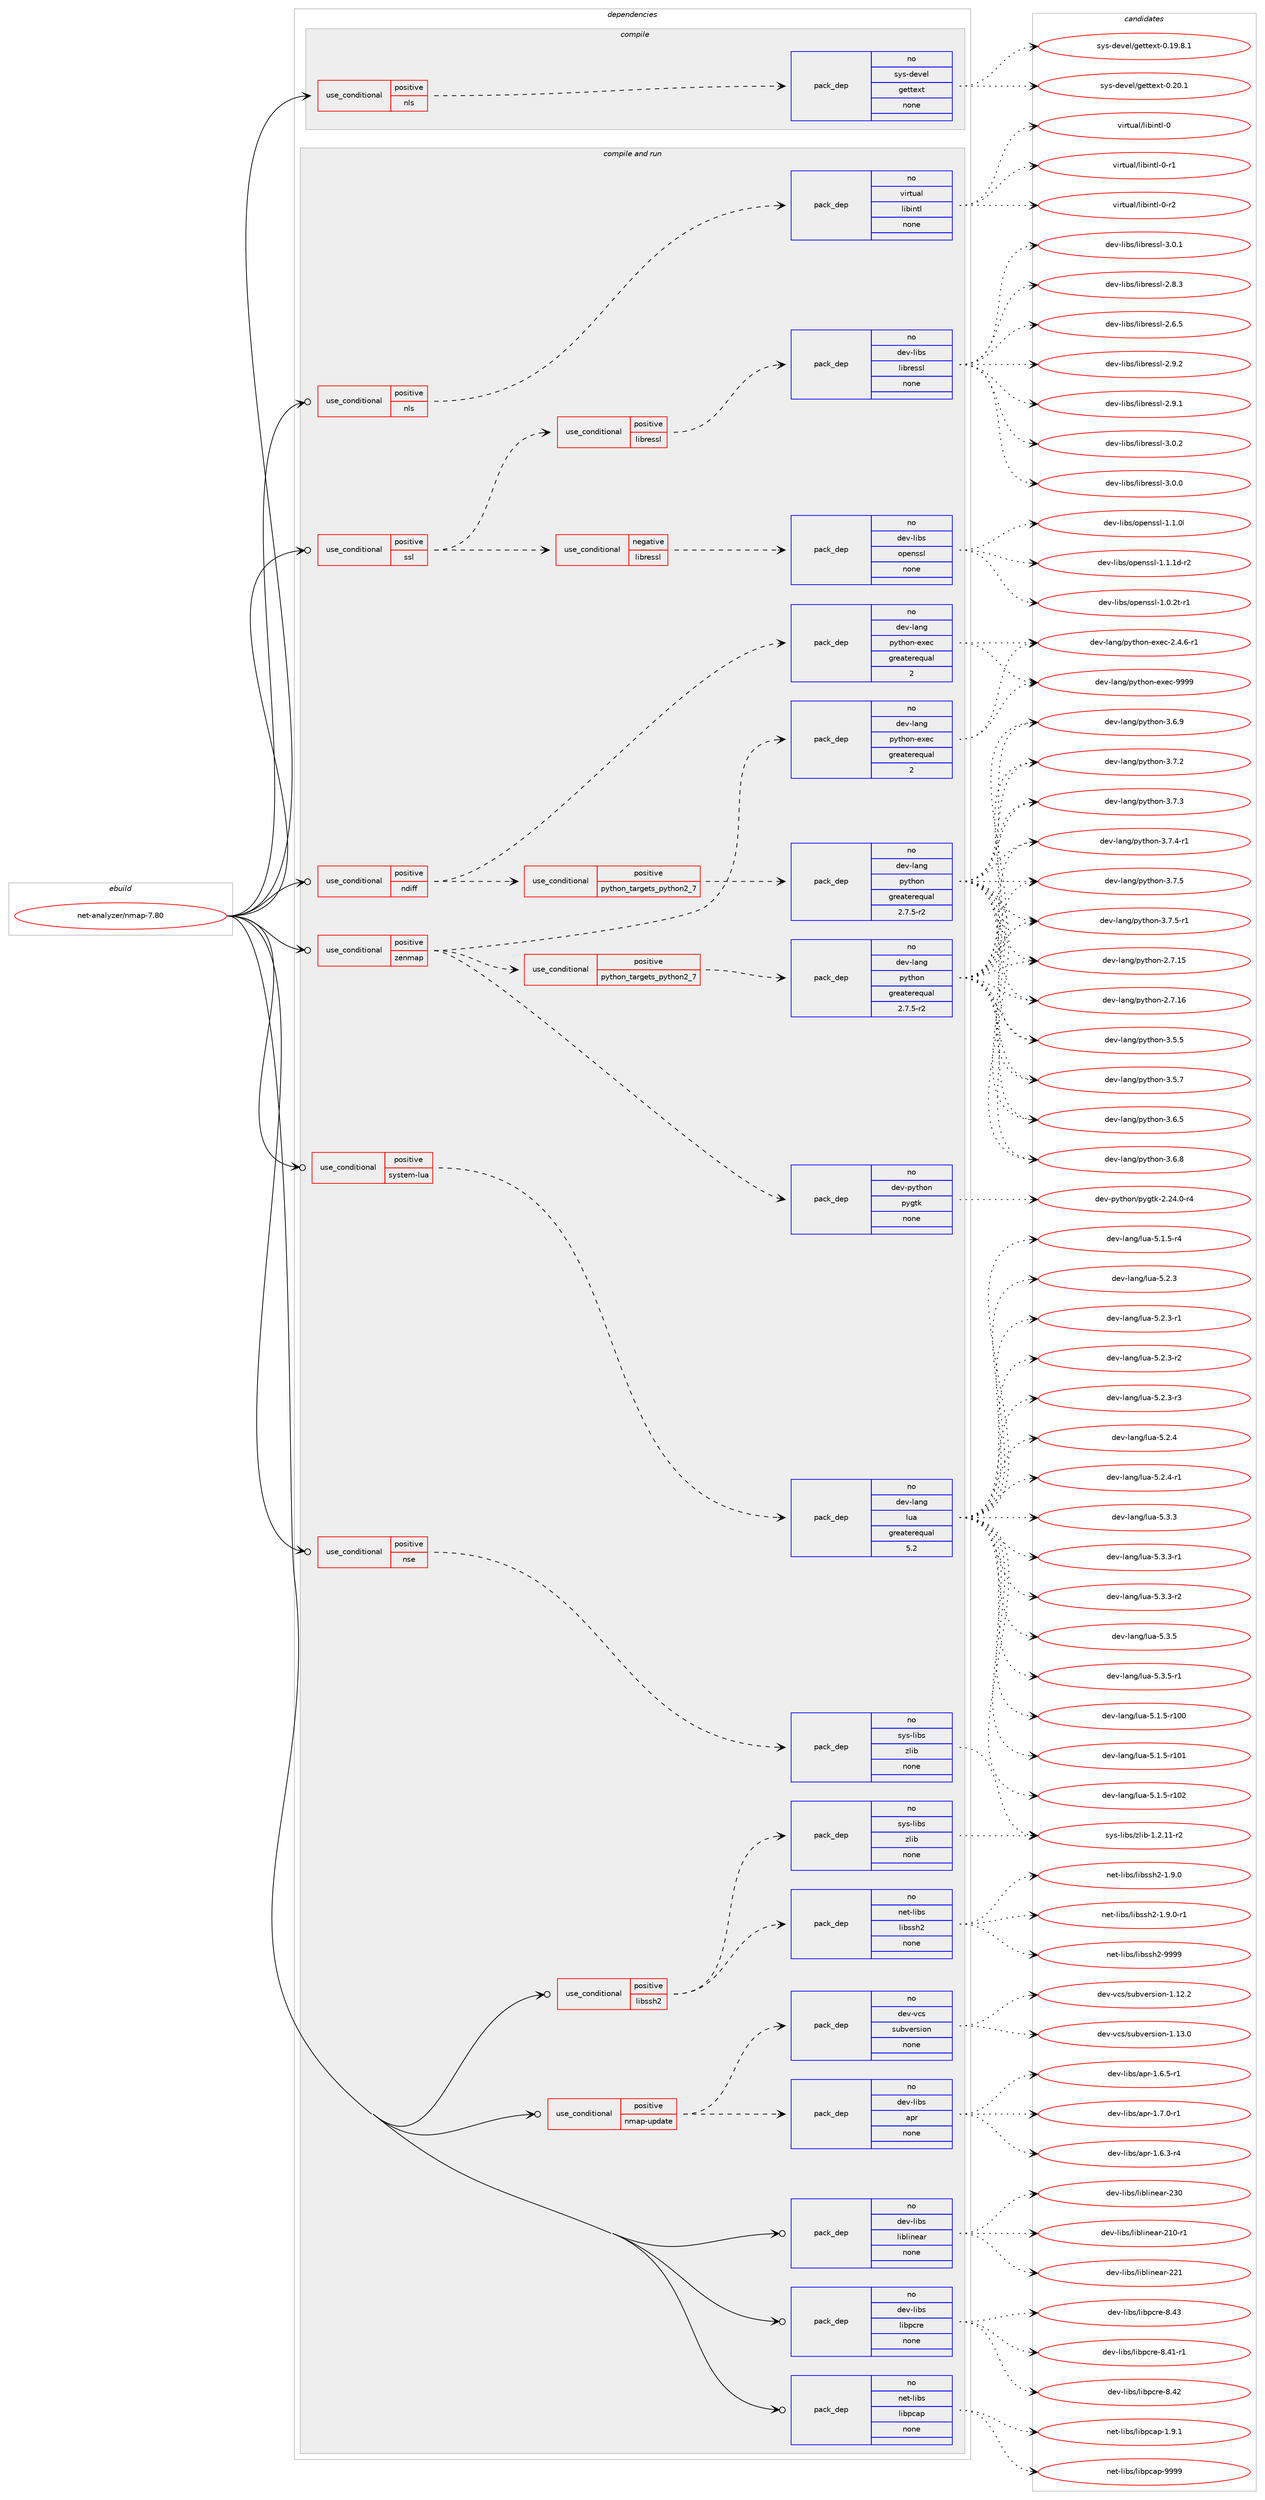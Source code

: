 digraph prolog {

# *************
# Graph options
# *************

newrank=true;
concentrate=true;
compound=true;
graph [rankdir=LR,fontname=Helvetica,fontsize=10,ranksep=1.5];#, ranksep=2.5, nodesep=0.2];
edge  [arrowhead=vee];
node  [fontname=Helvetica,fontsize=10];

# **********
# The ebuild
# **********

subgraph cluster_leftcol {
color=gray;
rank=same;
label=<<i>ebuild</i>>;
id [label="net-analyzer/nmap-7.80", color=red, width=4, href="../net-analyzer/nmap-7.80.svg"];
}

# ****************
# The dependencies
# ****************

subgraph cluster_midcol {
color=gray;
label=<<i>dependencies</i>>;
subgraph cluster_compile {
fillcolor="#eeeeee";
style=filled;
label=<<i>compile</i>>;
subgraph cond198270 {
dependency814905 [label=<<TABLE BORDER="0" CELLBORDER="1" CELLSPACING="0" CELLPADDING="4"><TR><TD ROWSPAN="3" CELLPADDING="10">use_conditional</TD></TR><TR><TD>positive</TD></TR><TR><TD>nls</TD></TR></TABLE>>, shape=none, color=red];
subgraph pack602401 {
dependency814906 [label=<<TABLE BORDER="0" CELLBORDER="1" CELLSPACING="0" CELLPADDING="4" WIDTH="220"><TR><TD ROWSPAN="6" CELLPADDING="30">pack_dep</TD></TR><TR><TD WIDTH="110">no</TD></TR><TR><TD>sys-devel</TD></TR><TR><TD>gettext</TD></TR><TR><TD>none</TD></TR><TR><TD></TD></TR></TABLE>>, shape=none, color=blue];
}
dependency814905:e -> dependency814906:w [weight=20,style="dashed",arrowhead="vee"];
}
id:e -> dependency814905:w [weight=20,style="solid",arrowhead="vee"];
}
subgraph cluster_compileandrun {
fillcolor="#eeeeee";
style=filled;
label=<<i>compile and run</i>>;
subgraph cond198271 {
dependency814907 [label=<<TABLE BORDER="0" CELLBORDER="1" CELLSPACING="0" CELLPADDING="4"><TR><TD ROWSPAN="3" CELLPADDING="10">use_conditional</TD></TR><TR><TD>positive</TD></TR><TR><TD>libssh2</TD></TR></TABLE>>, shape=none, color=red];
subgraph pack602402 {
dependency814908 [label=<<TABLE BORDER="0" CELLBORDER="1" CELLSPACING="0" CELLPADDING="4" WIDTH="220"><TR><TD ROWSPAN="6" CELLPADDING="30">pack_dep</TD></TR><TR><TD WIDTH="110">no</TD></TR><TR><TD>net-libs</TD></TR><TR><TD>libssh2</TD></TR><TR><TD>none</TD></TR><TR><TD></TD></TR></TABLE>>, shape=none, color=blue];
}
dependency814907:e -> dependency814908:w [weight=20,style="dashed",arrowhead="vee"];
subgraph pack602403 {
dependency814909 [label=<<TABLE BORDER="0" CELLBORDER="1" CELLSPACING="0" CELLPADDING="4" WIDTH="220"><TR><TD ROWSPAN="6" CELLPADDING="30">pack_dep</TD></TR><TR><TD WIDTH="110">no</TD></TR><TR><TD>sys-libs</TD></TR><TR><TD>zlib</TD></TR><TR><TD>none</TD></TR><TR><TD></TD></TR></TABLE>>, shape=none, color=blue];
}
dependency814907:e -> dependency814909:w [weight=20,style="dashed",arrowhead="vee"];
}
id:e -> dependency814907:w [weight=20,style="solid",arrowhead="odotvee"];
subgraph cond198272 {
dependency814910 [label=<<TABLE BORDER="0" CELLBORDER="1" CELLSPACING="0" CELLPADDING="4"><TR><TD ROWSPAN="3" CELLPADDING="10">use_conditional</TD></TR><TR><TD>positive</TD></TR><TR><TD>ndiff</TD></TR></TABLE>>, shape=none, color=red];
subgraph cond198273 {
dependency814911 [label=<<TABLE BORDER="0" CELLBORDER="1" CELLSPACING="0" CELLPADDING="4"><TR><TD ROWSPAN="3" CELLPADDING="10">use_conditional</TD></TR><TR><TD>positive</TD></TR><TR><TD>python_targets_python2_7</TD></TR></TABLE>>, shape=none, color=red];
subgraph pack602404 {
dependency814912 [label=<<TABLE BORDER="0" CELLBORDER="1" CELLSPACING="0" CELLPADDING="4" WIDTH="220"><TR><TD ROWSPAN="6" CELLPADDING="30">pack_dep</TD></TR><TR><TD WIDTH="110">no</TD></TR><TR><TD>dev-lang</TD></TR><TR><TD>python</TD></TR><TR><TD>greaterequal</TD></TR><TR><TD>2.7.5-r2</TD></TR></TABLE>>, shape=none, color=blue];
}
dependency814911:e -> dependency814912:w [weight=20,style="dashed",arrowhead="vee"];
}
dependency814910:e -> dependency814911:w [weight=20,style="dashed",arrowhead="vee"];
subgraph pack602405 {
dependency814913 [label=<<TABLE BORDER="0" CELLBORDER="1" CELLSPACING="0" CELLPADDING="4" WIDTH="220"><TR><TD ROWSPAN="6" CELLPADDING="30">pack_dep</TD></TR><TR><TD WIDTH="110">no</TD></TR><TR><TD>dev-lang</TD></TR><TR><TD>python-exec</TD></TR><TR><TD>greaterequal</TD></TR><TR><TD>2</TD></TR></TABLE>>, shape=none, color=blue];
}
dependency814910:e -> dependency814913:w [weight=20,style="dashed",arrowhead="vee"];
}
id:e -> dependency814910:w [weight=20,style="solid",arrowhead="odotvee"];
subgraph cond198274 {
dependency814914 [label=<<TABLE BORDER="0" CELLBORDER="1" CELLSPACING="0" CELLPADDING="4"><TR><TD ROWSPAN="3" CELLPADDING="10">use_conditional</TD></TR><TR><TD>positive</TD></TR><TR><TD>nls</TD></TR></TABLE>>, shape=none, color=red];
subgraph pack602406 {
dependency814915 [label=<<TABLE BORDER="0" CELLBORDER="1" CELLSPACING="0" CELLPADDING="4" WIDTH="220"><TR><TD ROWSPAN="6" CELLPADDING="30">pack_dep</TD></TR><TR><TD WIDTH="110">no</TD></TR><TR><TD>virtual</TD></TR><TR><TD>libintl</TD></TR><TR><TD>none</TD></TR><TR><TD></TD></TR></TABLE>>, shape=none, color=blue];
}
dependency814914:e -> dependency814915:w [weight=20,style="dashed",arrowhead="vee"];
}
id:e -> dependency814914:w [weight=20,style="solid",arrowhead="odotvee"];
subgraph cond198275 {
dependency814916 [label=<<TABLE BORDER="0" CELLBORDER="1" CELLSPACING="0" CELLPADDING="4"><TR><TD ROWSPAN="3" CELLPADDING="10">use_conditional</TD></TR><TR><TD>positive</TD></TR><TR><TD>nmap-update</TD></TR></TABLE>>, shape=none, color=red];
subgraph pack602407 {
dependency814917 [label=<<TABLE BORDER="0" CELLBORDER="1" CELLSPACING="0" CELLPADDING="4" WIDTH="220"><TR><TD ROWSPAN="6" CELLPADDING="30">pack_dep</TD></TR><TR><TD WIDTH="110">no</TD></TR><TR><TD>dev-libs</TD></TR><TR><TD>apr</TD></TR><TR><TD>none</TD></TR><TR><TD></TD></TR></TABLE>>, shape=none, color=blue];
}
dependency814916:e -> dependency814917:w [weight=20,style="dashed",arrowhead="vee"];
subgraph pack602408 {
dependency814918 [label=<<TABLE BORDER="0" CELLBORDER="1" CELLSPACING="0" CELLPADDING="4" WIDTH="220"><TR><TD ROWSPAN="6" CELLPADDING="30">pack_dep</TD></TR><TR><TD WIDTH="110">no</TD></TR><TR><TD>dev-vcs</TD></TR><TR><TD>subversion</TD></TR><TR><TD>none</TD></TR><TR><TD></TD></TR></TABLE>>, shape=none, color=blue];
}
dependency814916:e -> dependency814918:w [weight=20,style="dashed",arrowhead="vee"];
}
id:e -> dependency814916:w [weight=20,style="solid",arrowhead="odotvee"];
subgraph cond198276 {
dependency814919 [label=<<TABLE BORDER="0" CELLBORDER="1" CELLSPACING="0" CELLPADDING="4"><TR><TD ROWSPAN="3" CELLPADDING="10">use_conditional</TD></TR><TR><TD>positive</TD></TR><TR><TD>nse</TD></TR></TABLE>>, shape=none, color=red];
subgraph pack602409 {
dependency814920 [label=<<TABLE BORDER="0" CELLBORDER="1" CELLSPACING="0" CELLPADDING="4" WIDTH="220"><TR><TD ROWSPAN="6" CELLPADDING="30">pack_dep</TD></TR><TR><TD WIDTH="110">no</TD></TR><TR><TD>sys-libs</TD></TR><TR><TD>zlib</TD></TR><TR><TD>none</TD></TR><TR><TD></TD></TR></TABLE>>, shape=none, color=blue];
}
dependency814919:e -> dependency814920:w [weight=20,style="dashed",arrowhead="vee"];
}
id:e -> dependency814919:w [weight=20,style="solid",arrowhead="odotvee"];
subgraph cond198277 {
dependency814921 [label=<<TABLE BORDER="0" CELLBORDER="1" CELLSPACING="0" CELLPADDING="4"><TR><TD ROWSPAN="3" CELLPADDING="10">use_conditional</TD></TR><TR><TD>positive</TD></TR><TR><TD>ssl</TD></TR></TABLE>>, shape=none, color=red];
subgraph cond198278 {
dependency814922 [label=<<TABLE BORDER="0" CELLBORDER="1" CELLSPACING="0" CELLPADDING="4"><TR><TD ROWSPAN="3" CELLPADDING="10">use_conditional</TD></TR><TR><TD>negative</TD></TR><TR><TD>libressl</TD></TR></TABLE>>, shape=none, color=red];
subgraph pack602410 {
dependency814923 [label=<<TABLE BORDER="0" CELLBORDER="1" CELLSPACING="0" CELLPADDING="4" WIDTH="220"><TR><TD ROWSPAN="6" CELLPADDING="30">pack_dep</TD></TR><TR><TD WIDTH="110">no</TD></TR><TR><TD>dev-libs</TD></TR><TR><TD>openssl</TD></TR><TR><TD>none</TD></TR><TR><TD></TD></TR></TABLE>>, shape=none, color=blue];
}
dependency814922:e -> dependency814923:w [weight=20,style="dashed",arrowhead="vee"];
}
dependency814921:e -> dependency814922:w [weight=20,style="dashed",arrowhead="vee"];
subgraph cond198279 {
dependency814924 [label=<<TABLE BORDER="0" CELLBORDER="1" CELLSPACING="0" CELLPADDING="4"><TR><TD ROWSPAN="3" CELLPADDING="10">use_conditional</TD></TR><TR><TD>positive</TD></TR><TR><TD>libressl</TD></TR></TABLE>>, shape=none, color=red];
subgraph pack602411 {
dependency814925 [label=<<TABLE BORDER="0" CELLBORDER="1" CELLSPACING="0" CELLPADDING="4" WIDTH="220"><TR><TD ROWSPAN="6" CELLPADDING="30">pack_dep</TD></TR><TR><TD WIDTH="110">no</TD></TR><TR><TD>dev-libs</TD></TR><TR><TD>libressl</TD></TR><TR><TD>none</TD></TR><TR><TD></TD></TR></TABLE>>, shape=none, color=blue];
}
dependency814924:e -> dependency814925:w [weight=20,style="dashed",arrowhead="vee"];
}
dependency814921:e -> dependency814924:w [weight=20,style="dashed",arrowhead="vee"];
}
id:e -> dependency814921:w [weight=20,style="solid",arrowhead="odotvee"];
subgraph cond198280 {
dependency814926 [label=<<TABLE BORDER="0" CELLBORDER="1" CELLSPACING="0" CELLPADDING="4"><TR><TD ROWSPAN="3" CELLPADDING="10">use_conditional</TD></TR><TR><TD>positive</TD></TR><TR><TD>system-lua</TD></TR></TABLE>>, shape=none, color=red];
subgraph pack602412 {
dependency814927 [label=<<TABLE BORDER="0" CELLBORDER="1" CELLSPACING="0" CELLPADDING="4" WIDTH="220"><TR><TD ROWSPAN="6" CELLPADDING="30">pack_dep</TD></TR><TR><TD WIDTH="110">no</TD></TR><TR><TD>dev-lang</TD></TR><TR><TD>lua</TD></TR><TR><TD>greaterequal</TD></TR><TR><TD>5.2</TD></TR></TABLE>>, shape=none, color=blue];
}
dependency814926:e -> dependency814927:w [weight=20,style="dashed",arrowhead="vee"];
}
id:e -> dependency814926:w [weight=20,style="solid",arrowhead="odotvee"];
subgraph cond198281 {
dependency814928 [label=<<TABLE BORDER="0" CELLBORDER="1" CELLSPACING="0" CELLPADDING="4"><TR><TD ROWSPAN="3" CELLPADDING="10">use_conditional</TD></TR><TR><TD>positive</TD></TR><TR><TD>zenmap</TD></TR></TABLE>>, shape=none, color=red];
subgraph pack602413 {
dependency814929 [label=<<TABLE BORDER="0" CELLBORDER="1" CELLSPACING="0" CELLPADDING="4" WIDTH="220"><TR><TD ROWSPAN="6" CELLPADDING="30">pack_dep</TD></TR><TR><TD WIDTH="110">no</TD></TR><TR><TD>dev-python</TD></TR><TR><TD>pygtk</TD></TR><TR><TD>none</TD></TR><TR><TD></TD></TR></TABLE>>, shape=none, color=blue];
}
dependency814928:e -> dependency814929:w [weight=20,style="dashed",arrowhead="vee"];
subgraph cond198282 {
dependency814930 [label=<<TABLE BORDER="0" CELLBORDER="1" CELLSPACING="0" CELLPADDING="4"><TR><TD ROWSPAN="3" CELLPADDING="10">use_conditional</TD></TR><TR><TD>positive</TD></TR><TR><TD>python_targets_python2_7</TD></TR></TABLE>>, shape=none, color=red];
subgraph pack602414 {
dependency814931 [label=<<TABLE BORDER="0" CELLBORDER="1" CELLSPACING="0" CELLPADDING="4" WIDTH="220"><TR><TD ROWSPAN="6" CELLPADDING="30">pack_dep</TD></TR><TR><TD WIDTH="110">no</TD></TR><TR><TD>dev-lang</TD></TR><TR><TD>python</TD></TR><TR><TD>greaterequal</TD></TR><TR><TD>2.7.5-r2</TD></TR></TABLE>>, shape=none, color=blue];
}
dependency814930:e -> dependency814931:w [weight=20,style="dashed",arrowhead="vee"];
}
dependency814928:e -> dependency814930:w [weight=20,style="dashed",arrowhead="vee"];
subgraph pack602415 {
dependency814932 [label=<<TABLE BORDER="0" CELLBORDER="1" CELLSPACING="0" CELLPADDING="4" WIDTH="220"><TR><TD ROWSPAN="6" CELLPADDING="30">pack_dep</TD></TR><TR><TD WIDTH="110">no</TD></TR><TR><TD>dev-lang</TD></TR><TR><TD>python-exec</TD></TR><TR><TD>greaterequal</TD></TR><TR><TD>2</TD></TR></TABLE>>, shape=none, color=blue];
}
dependency814928:e -> dependency814932:w [weight=20,style="dashed",arrowhead="vee"];
}
id:e -> dependency814928:w [weight=20,style="solid",arrowhead="odotvee"];
subgraph pack602416 {
dependency814933 [label=<<TABLE BORDER="0" CELLBORDER="1" CELLSPACING="0" CELLPADDING="4" WIDTH="220"><TR><TD ROWSPAN="6" CELLPADDING="30">pack_dep</TD></TR><TR><TD WIDTH="110">no</TD></TR><TR><TD>dev-libs</TD></TR><TR><TD>liblinear</TD></TR><TR><TD>none</TD></TR><TR><TD></TD></TR></TABLE>>, shape=none, color=blue];
}
id:e -> dependency814933:w [weight=20,style="solid",arrowhead="odotvee"];
subgraph pack602417 {
dependency814934 [label=<<TABLE BORDER="0" CELLBORDER="1" CELLSPACING="0" CELLPADDING="4" WIDTH="220"><TR><TD ROWSPAN="6" CELLPADDING="30">pack_dep</TD></TR><TR><TD WIDTH="110">no</TD></TR><TR><TD>dev-libs</TD></TR><TR><TD>libpcre</TD></TR><TR><TD>none</TD></TR><TR><TD></TD></TR></TABLE>>, shape=none, color=blue];
}
id:e -> dependency814934:w [weight=20,style="solid",arrowhead="odotvee"];
subgraph pack602418 {
dependency814935 [label=<<TABLE BORDER="0" CELLBORDER="1" CELLSPACING="0" CELLPADDING="4" WIDTH="220"><TR><TD ROWSPAN="6" CELLPADDING="30">pack_dep</TD></TR><TR><TD WIDTH="110">no</TD></TR><TR><TD>net-libs</TD></TR><TR><TD>libpcap</TD></TR><TR><TD>none</TD></TR><TR><TD></TD></TR></TABLE>>, shape=none, color=blue];
}
id:e -> dependency814935:w [weight=20,style="solid",arrowhead="odotvee"];
}
subgraph cluster_run {
fillcolor="#eeeeee";
style=filled;
label=<<i>run</i>>;
}
}

# **************
# The candidates
# **************

subgraph cluster_choices {
rank=same;
color=gray;
label=<<i>candidates</i>>;

subgraph choice602401 {
color=black;
nodesep=1;
choice1151211154510010111810110847103101116116101120116454846495746564649 [label="sys-devel/gettext-0.19.8.1", color=red, width=4,href="../sys-devel/gettext-0.19.8.1.svg"];
choice115121115451001011181011084710310111611610112011645484650484649 [label="sys-devel/gettext-0.20.1", color=red, width=4,href="../sys-devel/gettext-0.20.1.svg"];
dependency814906:e -> choice1151211154510010111810110847103101116116101120116454846495746564649:w [style=dotted,weight="100"];
dependency814906:e -> choice115121115451001011181011084710310111611610112011645484650484649:w [style=dotted,weight="100"];
}
subgraph choice602402 {
color=black;
nodesep=1;
choice1101011164510810598115471081059811511510450454946574648 [label="net-libs/libssh2-1.9.0", color=red, width=4,href="../net-libs/libssh2-1.9.0.svg"];
choice11010111645108105981154710810598115115104504549465746484511449 [label="net-libs/libssh2-1.9.0-r1", color=red, width=4,href="../net-libs/libssh2-1.9.0-r1.svg"];
choice11010111645108105981154710810598115115104504557575757 [label="net-libs/libssh2-9999", color=red, width=4,href="../net-libs/libssh2-9999.svg"];
dependency814908:e -> choice1101011164510810598115471081059811511510450454946574648:w [style=dotted,weight="100"];
dependency814908:e -> choice11010111645108105981154710810598115115104504549465746484511449:w [style=dotted,weight="100"];
dependency814908:e -> choice11010111645108105981154710810598115115104504557575757:w [style=dotted,weight="100"];
}
subgraph choice602403 {
color=black;
nodesep=1;
choice11512111545108105981154712210810598454946504649494511450 [label="sys-libs/zlib-1.2.11-r2", color=red, width=4,href="../sys-libs/zlib-1.2.11-r2.svg"];
dependency814909:e -> choice11512111545108105981154712210810598454946504649494511450:w [style=dotted,weight="100"];
}
subgraph choice602404 {
color=black;
nodesep=1;
choice10010111845108971101034711212111610411111045504655464953 [label="dev-lang/python-2.7.15", color=red, width=4,href="../dev-lang/python-2.7.15.svg"];
choice10010111845108971101034711212111610411111045504655464954 [label="dev-lang/python-2.7.16", color=red, width=4,href="../dev-lang/python-2.7.16.svg"];
choice100101118451089711010347112121116104111110455146534653 [label="dev-lang/python-3.5.5", color=red, width=4,href="../dev-lang/python-3.5.5.svg"];
choice100101118451089711010347112121116104111110455146534655 [label="dev-lang/python-3.5.7", color=red, width=4,href="../dev-lang/python-3.5.7.svg"];
choice100101118451089711010347112121116104111110455146544653 [label="dev-lang/python-3.6.5", color=red, width=4,href="../dev-lang/python-3.6.5.svg"];
choice100101118451089711010347112121116104111110455146544656 [label="dev-lang/python-3.6.8", color=red, width=4,href="../dev-lang/python-3.6.8.svg"];
choice100101118451089711010347112121116104111110455146544657 [label="dev-lang/python-3.6.9", color=red, width=4,href="../dev-lang/python-3.6.9.svg"];
choice100101118451089711010347112121116104111110455146554650 [label="dev-lang/python-3.7.2", color=red, width=4,href="../dev-lang/python-3.7.2.svg"];
choice100101118451089711010347112121116104111110455146554651 [label="dev-lang/python-3.7.3", color=red, width=4,href="../dev-lang/python-3.7.3.svg"];
choice1001011184510897110103471121211161041111104551465546524511449 [label="dev-lang/python-3.7.4-r1", color=red, width=4,href="../dev-lang/python-3.7.4-r1.svg"];
choice100101118451089711010347112121116104111110455146554653 [label="dev-lang/python-3.7.5", color=red, width=4,href="../dev-lang/python-3.7.5.svg"];
choice1001011184510897110103471121211161041111104551465546534511449 [label="dev-lang/python-3.7.5-r1", color=red, width=4,href="../dev-lang/python-3.7.5-r1.svg"];
dependency814912:e -> choice10010111845108971101034711212111610411111045504655464953:w [style=dotted,weight="100"];
dependency814912:e -> choice10010111845108971101034711212111610411111045504655464954:w [style=dotted,weight="100"];
dependency814912:e -> choice100101118451089711010347112121116104111110455146534653:w [style=dotted,weight="100"];
dependency814912:e -> choice100101118451089711010347112121116104111110455146534655:w [style=dotted,weight="100"];
dependency814912:e -> choice100101118451089711010347112121116104111110455146544653:w [style=dotted,weight="100"];
dependency814912:e -> choice100101118451089711010347112121116104111110455146544656:w [style=dotted,weight="100"];
dependency814912:e -> choice100101118451089711010347112121116104111110455146544657:w [style=dotted,weight="100"];
dependency814912:e -> choice100101118451089711010347112121116104111110455146554650:w [style=dotted,weight="100"];
dependency814912:e -> choice100101118451089711010347112121116104111110455146554651:w [style=dotted,weight="100"];
dependency814912:e -> choice1001011184510897110103471121211161041111104551465546524511449:w [style=dotted,weight="100"];
dependency814912:e -> choice100101118451089711010347112121116104111110455146554653:w [style=dotted,weight="100"];
dependency814912:e -> choice1001011184510897110103471121211161041111104551465546534511449:w [style=dotted,weight="100"];
}
subgraph choice602405 {
color=black;
nodesep=1;
choice10010111845108971101034711212111610411111045101120101994550465246544511449 [label="dev-lang/python-exec-2.4.6-r1", color=red, width=4,href="../dev-lang/python-exec-2.4.6-r1.svg"];
choice10010111845108971101034711212111610411111045101120101994557575757 [label="dev-lang/python-exec-9999", color=red, width=4,href="../dev-lang/python-exec-9999.svg"];
dependency814913:e -> choice10010111845108971101034711212111610411111045101120101994550465246544511449:w [style=dotted,weight="100"];
dependency814913:e -> choice10010111845108971101034711212111610411111045101120101994557575757:w [style=dotted,weight="100"];
}
subgraph choice602406 {
color=black;
nodesep=1;
choice1181051141161179710847108105981051101161084548 [label="virtual/libintl-0", color=red, width=4,href="../virtual/libintl-0.svg"];
choice11810511411611797108471081059810511011610845484511449 [label="virtual/libintl-0-r1", color=red, width=4,href="../virtual/libintl-0-r1.svg"];
choice11810511411611797108471081059810511011610845484511450 [label="virtual/libintl-0-r2", color=red, width=4,href="../virtual/libintl-0-r2.svg"];
dependency814915:e -> choice1181051141161179710847108105981051101161084548:w [style=dotted,weight="100"];
dependency814915:e -> choice11810511411611797108471081059810511011610845484511449:w [style=dotted,weight="100"];
dependency814915:e -> choice11810511411611797108471081059810511011610845484511450:w [style=dotted,weight="100"];
}
subgraph choice602407 {
color=black;
nodesep=1;
choice100101118451081059811547971121144549465446514511452 [label="dev-libs/apr-1.6.3-r4", color=red, width=4,href="../dev-libs/apr-1.6.3-r4.svg"];
choice100101118451081059811547971121144549465446534511449 [label="dev-libs/apr-1.6.5-r1", color=red, width=4,href="../dev-libs/apr-1.6.5-r1.svg"];
choice100101118451081059811547971121144549465546484511449 [label="dev-libs/apr-1.7.0-r1", color=red, width=4,href="../dev-libs/apr-1.7.0-r1.svg"];
dependency814917:e -> choice100101118451081059811547971121144549465446514511452:w [style=dotted,weight="100"];
dependency814917:e -> choice100101118451081059811547971121144549465446534511449:w [style=dotted,weight="100"];
dependency814917:e -> choice100101118451081059811547971121144549465546484511449:w [style=dotted,weight="100"];
}
subgraph choice602408 {
color=black;
nodesep=1;
choice1001011184511899115471151179811810111411510511111045494649504650 [label="dev-vcs/subversion-1.12.2", color=red, width=4,href="../dev-vcs/subversion-1.12.2.svg"];
choice1001011184511899115471151179811810111411510511111045494649514648 [label="dev-vcs/subversion-1.13.0", color=red, width=4,href="../dev-vcs/subversion-1.13.0.svg"];
dependency814918:e -> choice1001011184511899115471151179811810111411510511111045494649504650:w [style=dotted,weight="100"];
dependency814918:e -> choice1001011184511899115471151179811810111411510511111045494649514648:w [style=dotted,weight="100"];
}
subgraph choice602409 {
color=black;
nodesep=1;
choice11512111545108105981154712210810598454946504649494511450 [label="sys-libs/zlib-1.2.11-r2", color=red, width=4,href="../sys-libs/zlib-1.2.11-r2.svg"];
dependency814920:e -> choice11512111545108105981154712210810598454946504649494511450:w [style=dotted,weight="100"];
}
subgraph choice602410 {
color=black;
nodesep=1;
choice1001011184510810598115471111121011101151151084549464846501164511449 [label="dev-libs/openssl-1.0.2t-r1", color=red, width=4,href="../dev-libs/openssl-1.0.2t-r1.svg"];
choice100101118451081059811547111112101110115115108454946494648108 [label="dev-libs/openssl-1.1.0l", color=red, width=4,href="../dev-libs/openssl-1.1.0l.svg"];
choice1001011184510810598115471111121011101151151084549464946491004511450 [label="dev-libs/openssl-1.1.1d-r2", color=red, width=4,href="../dev-libs/openssl-1.1.1d-r2.svg"];
dependency814923:e -> choice1001011184510810598115471111121011101151151084549464846501164511449:w [style=dotted,weight="100"];
dependency814923:e -> choice100101118451081059811547111112101110115115108454946494648108:w [style=dotted,weight="100"];
dependency814923:e -> choice1001011184510810598115471111121011101151151084549464946491004511450:w [style=dotted,weight="100"];
}
subgraph choice602411 {
color=black;
nodesep=1;
choice10010111845108105981154710810598114101115115108455046544653 [label="dev-libs/libressl-2.6.5", color=red, width=4,href="../dev-libs/libressl-2.6.5.svg"];
choice10010111845108105981154710810598114101115115108455046564651 [label="dev-libs/libressl-2.8.3", color=red, width=4,href="../dev-libs/libressl-2.8.3.svg"];
choice10010111845108105981154710810598114101115115108455046574649 [label="dev-libs/libressl-2.9.1", color=red, width=4,href="../dev-libs/libressl-2.9.1.svg"];
choice10010111845108105981154710810598114101115115108455046574650 [label="dev-libs/libressl-2.9.2", color=red, width=4,href="../dev-libs/libressl-2.9.2.svg"];
choice10010111845108105981154710810598114101115115108455146484648 [label="dev-libs/libressl-3.0.0", color=red, width=4,href="../dev-libs/libressl-3.0.0.svg"];
choice10010111845108105981154710810598114101115115108455146484649 [label="dev-libs/libressl-3.0.1", color=red, width=4,href="../dev-libs/libressl-3.0.1.svg"];
choice10010111845108105981154710810598114101115115108455146484650 [label="dev-libs/libressl-3.0.2", color=red, width=4,href="../dev-libs/libressl-3.0.2.svg"];
dependency814925:e -> choice10010111845108105981154710810598114101115115108455046544653:w [style=dotted,weight="100"];
dependency814925:e -> choice10010111845108105981154710810598114101115115108455046564651:w [style=dotted,weight="100"];
dependency814925:e -> choice10010111845108105981154710810598114101115115108455046574649:w [style=dotted,weight="100"];
dependency814925:e -> choice10010111845108105981154710810598114101115115108455046574650:w [style=dotted,weight="100"];
dependency814925:e -> choice10010111845108105981154710810598114101115115108455146484648:w [style=dotted,weight="100"];
dependency814925:e -> choice10010111845108105981154710810598114101115115108455146484649:w [style=dotted,weight="100"];
dependency814925:e -> choice10010111845108105981154710810598114101115115108455146484650:w [style=dotted,weight="100"];
}
subgraph choice602412 {
color=black;
nodesep=1;
choice1001011184510897110103471081179745534649465345114494848 [label="dev-lang/lua-5.1.5-r100", color=red, width=4,href="../dev-lang/lua-5.1.5-r100.svg"];
choice1001011184510897110103471081179745534649465345114494849 [label="dev-lang/lua-5.1.5-r101", color=red, width=4,href="../dev-lang/lua-5.1.5-r101.svg"];
choice1001011184510897110103471081179745534649465345114494850 [label="dev-lang/lua-5.1.5-r102", color=red, width=4,href="../dev-lang/lua-5.1.5-r102.svg"];
choice100101118451089711010347108117974553464946534511452 [label="dev-lang/lua-5.1.5-r4", color=red, width=4,href="../dev-lang/lua-5.1.5-r4.svg"];
choice10010111845108971101034710811797455346504651 [label="dev-lang/lua-5.2.3", color=red, width=4,href="../dev-lang/lua-5.2.3.svg"];
choice100101118451089711010347108117974553465046514511449 [label="dev-lang/lua-5.2.3-r1", color=red, width=4,href="../dev-lang/lua-5.2.3-r1.svg"];
choice100101118451089711010347108117974553465046514511450 [label="dev-lang/lua-5.2.3-r2", color=red, width=4,href="../dev-lang/lua-5.2.3-r2.svg"];
choice100101118451089711010347108117974553465046514511451 [label="dev-lang/lua-5.2.3-r3", color=red, width=4,href="../dev-lang/lua-5.2.3-r3.svg"];
choice10010111845108971101034710811797455346504652 [label="dev-lang/lua-5.2.4", color=red, width=4,href="../dev-lang/lua-5.2.4.svg"];
choice100101118451089711010347108117974553465046524511449 [label="dev-lang/lua-5.2.4-r1", color=red, width=4,href="../dev-lang/lua-5.2.4-r1.svg"];
choice10010111845108971101034710811797455346514651 [label="dev-lang/lua-5.3.3", color=red, width=4,href="../dev-lang/lua-5.3.3.svg"];
choice100101118451089711010347108117974553465146514511449 [label="dev-lang/lua-5.3.3-r1", color=red, width=4,href="../dev-lang/lua-5.3.3-r1.svg"];
choice100101118451089711010347108117974553465146514511450 [label="dev-lang/lua-5.3.3-r2", color=red, width=4,href="../dev-lang/lua-5.3.3-r2.svg"];
choice10010111845108971101034710811797455346514653 [label="dev-lang/lua-5.3.5", color=red, width=4,href="../dev-lang/lua-5.3.5.svg"];
choice100101118451089711010347108117974553465146534511449 [label="dev-lang/lua-5.3.5-r1", color=red, width=4,href="../dev-lang/lua-5.3.5-r1.svg"];
dependency814927:e -> choice1001011184510897110103471081179745534649465345114494848:w [style=dotted,weight="100"];
dependency814927:e -> choice1001011184510897110103471081179745534649465345114494849:w [style=dotted,weight="100"];
dependency814927:e -> choice1001011184510897110103471081179745534649465345114494850:w [style=dotted,weight="100"];
dependency814927:e -> choice100101118451089711010347108117974553464946534511452:w [style=dotted,weight="100"];
dependency814927:e -> choice10010111845108971101034710811797455346504651:w [style=dotted,weight="100"];
dependency814927:e -> choice100101118451089711010347108117974553465046514511449:w [style=dotted,weight="100"];
dependency814927:e -> choice100101118451089711010347108117974553465046514511450:w [style=dotted,weight="100"];
dependency814927:e -> choice100101118451089711010347108117974553465046514511451:w [style=dotted,weight="100"];
dependency814927:e -> choice10010111845108971101034710811797455346504652:w [style=dotted,weight="100"];
dependency814927:e -> choice100101118451089711010347108117974553465046524511449:w [style=dotted,weight="100"];
dependency814927:e -> choice10010111845108971101034710811797455346514651:w [style=dotted,weight="100"];
dependency814927:e -> choice100101118451089711010347108117974553465146514511449:w [style=dotted,weight="100"];
dependency814927:e -> choice100101118451089711010347108117974553465146514511450:w [style=dotted,weight="100"];
dependency814927:e -> choice10010111845108971101034710811797455346514653:w [style=dotted,weight="100"];
dependency814927:e -> choice100101118451089711010347108117974553465146534511449:w [style=dotted,weight="100"];
}
subgraph choice602413 {
color=black;
nodesep=1;
choice1001011184511212111610411111047112121103116107455046505246484511452 [label="dev-python/pygtk-2.24.0-r4", color=red, width=4,href="../dev-python/pygtk-2.24.0-r4.svg"];
dependency814929:e -> choice1001011184511212111610411111047112121103116107455046505246484511452:w [style=dotted,weight="100"];
}
subgraph choice602414 {
color=black;
nodesep=1;
choice10010111845108971101034711212111610411111045504655464953 [label="dev-lang/python-2.7.15", color=red, width=4,href="../dev-lang/python-2.7.15.svg"];
choice10010111845108971101034711212111610411111045504655464954 [label="dev-lang/python-2.7.16", color=red, width=4,href="../dev-lang/python-2.7.16.svg"];
choice100101118451089711010347112121116104111110455146534653 [label="dev-lang/python-3.5.5", color=red, width=4,href="../dev-lang/python-3.5.5.svg"];
choice100101118451089711010347112121116104111110455146534655 [label="dev-lang/python-3.5.7", color=red, width=4,href="../dev-lang/python-3.5.7.svg"];
choice100101118451089711010347112121116104111110455146544653 [label="dev-lang/python-3.6.5", color=red, width=4,href="../dev-lang/python-3.6.5.svg"];
choice100101118451089711010347112121116104111110455146544656 [label="dev-lang/python-3.6.8", color=red, width=4,href="../dev-lang/python-3.6.8.svg"];
choice100101118451089711010347112121116104111110455146544657 [label="dev-lang/python-3.6.9", color=red, width=4,href="../dev-lang/python-3.6.9.svg"];
choice100101118451089711010347112121116104111110455146554650 [label="dev-lang/python-3.7.2", color=red, width=4,href="../dev-lang/python-3.7.2.svg"];
choice100101118451089711010347112121116104111110455146554651 [label="dev-lang/python-3.7.3", color=red, width=4,href="../dev-lang/python-3.7.3.svg"];
choice1001011184510897110103471121211161041111104551465546524511449 [label="dev-lang/python-3.7.4-r1", color=red, width=4,href="../dev-lang/python-3.7.4-r1.svg"];
choice100101118451089711010347112121116104111110455146554653 [label="dev-lang/python-3.7.5", color=red, width=4,href="../dev-lang/python-3.7.5.svg"];
choice1001011184510897110103471121211161041111104551465546534511449 [label="dev-lang/python-3.7.5-r1", color=red, width=4,href="../dev-lang/python-3.7.5-r1.svg"];
dependency814931:e -> choice10010111845108971101034711212111610411111045504655464953:w [style=dotted,weight="100"];
dependency814931:e -> choice10010111845108971101034711212111610411111045504655464954:w [style=dotted,weight="100"];
dependency814931:e -> choice100101118451089711010347112121116104111110455146534653:w [style=dotted,weight="100"];
dependency814931:e -> choice100101118451089711010347112121116104111110455146534655:w [style=dotted,weight="100"];
dependency814931:e -> choice100101118451089711010347112121116104111110455146544653:w [style=dotted,weight="100"];
dependency814931:e -> choice100101118451089711010347112121116104111110455146544656:w [style=dotted,weight="100"];
dependency814931:e -> choice100101118451089711010347112121116104111110455146544657:w [style=dotted,weight="100"];
dependency814931:e -> choice100101118451089711010347112121116104111110455146554650:w [style=dotted,weight="100"];
dependency814931:e -> choice100101118451089711010347112121116104111110455146554651:w [style=dotted,weight="100"];
dependency814931:e -> choice1001011184510897110103471121211161041111104551465546524511449:w [style=dotted,weight="100"];
dependency814931:e -> choice100101118451089711010347112121116104111110455146554653:w [style=dotted,weight="100"];
dependency814931:e -> choice1001011184510897110103471121211161041111104551465546534511449:w [style=dotted,weight="100"];
}
subgraph choice602415 {
color=black;
nodesep=1;
choice10010111845108971101034711212111610411111045101120101994550465246544511449 [label="dev-lang/python-exec-2.4.6-r1", color=red, width=4,href="../dev-lang/python-exec-2.4.6-r1.svg"];
choice10010111845108971101034711212111610411111045101120101994557575757 [label="dev-lang/python-exec-9999", color=red, width=4,href="../dev-lang/python-exec-9999.svg"];
dependency814932:e -> choice10010111845108971101034711212111610411111045101120101994550465246544511449:w [style=dotted,weight="100"];
dependency814932:e -> choice10010111845108971101034711212111610411111045101120101994557575757:w [style=dotted,weight="100"];
}
subgraph choice602416 {
color=black;
nodesep=1;
choice1001011184510810598115471081059810810511010197114455049484511449 [label="dev-libs/liblinear-210-r1", color=red, width=4,href="../dev-libs/liblinear-210-r1.svg"];
choice100101118451081059811547108105981081051101019711445505049 [label="dev-libs/liblinear-221", color=red, width=4,href="../dev-libs/liblinear-221.svg"];
choice100101118451081059811547108105981081051101019711445505148 [label="dev-libs/liblinear-230", color=red, width=4,href="../dev-libs/liblinear-230.svg"];
dependency814933:e -> choice1001011184510810598115471081059810810511010197114455049484511449:w [style=dotted,weight="100"];
dependency814933:e -> choice100101118451081059811547108105981081051101019711445505049:w [style=dotted,weight="100"];
dependency814933:e -> choice100101118451081059811547108105981081051101019711445505148:w [style=dotted,weight="100"];
}
subgraph choice602417 {
color=black;
nodesep=1;
choice100101118451081059811547108105981129911410145564652494511449 [label="dev-libs/libpcre-8.41-r1", color=red, width=4,href="../dev-libs/libpcre-8.41-r1.svg"];
choice10010111845108105981154710810598112991141014556465250 [label="dev-libs/libpcre-8.42", color=red, width=4,href="../dev-libs/libpcre-8.42.svg"];
choice10010111845108105981154710810598112991141014556465251 [label="dev-libs/libpcre-8.43", color=red, width=4,href="../dev-libs/libpcre-8.43.svg"];
dependency814934:e -> choice100101118451081059811547108105981129911410145564652494511449:w [style=dotted,weight="100"];
dependency814934:e -> choice10010111845108105981154710810598112991141014556465250:w [style=dotted,weight="100"];
dependency814934:e -> choice10010111845108105981154710810598112991141014556465251:w [style=dotted,weight="100"];
}
subgraph choice602418 {
color=black;
nodesep=1;
choice110101116451081059811547108105981129997112454946574649 [label="net-libs/libpcap-1.9.1", color=red, width=4,href="../net-libs/libpcap-1.9.1.svg"];
choice1101011164510810598115471081059811299971124557575757 [label="net-libs/libpcap-9999", color=red, width=4,href="../net-libs/libpcap-9999.svg"];
dependency814935:e -> choice110101116451081059811547108105981129997112454946574649:w [style=dotted,weight="100"];
dependency814935:e -> choice1101011164510810598115471081059811299971124557575757:w [style=dotted,weight="100"];
}
}

}
